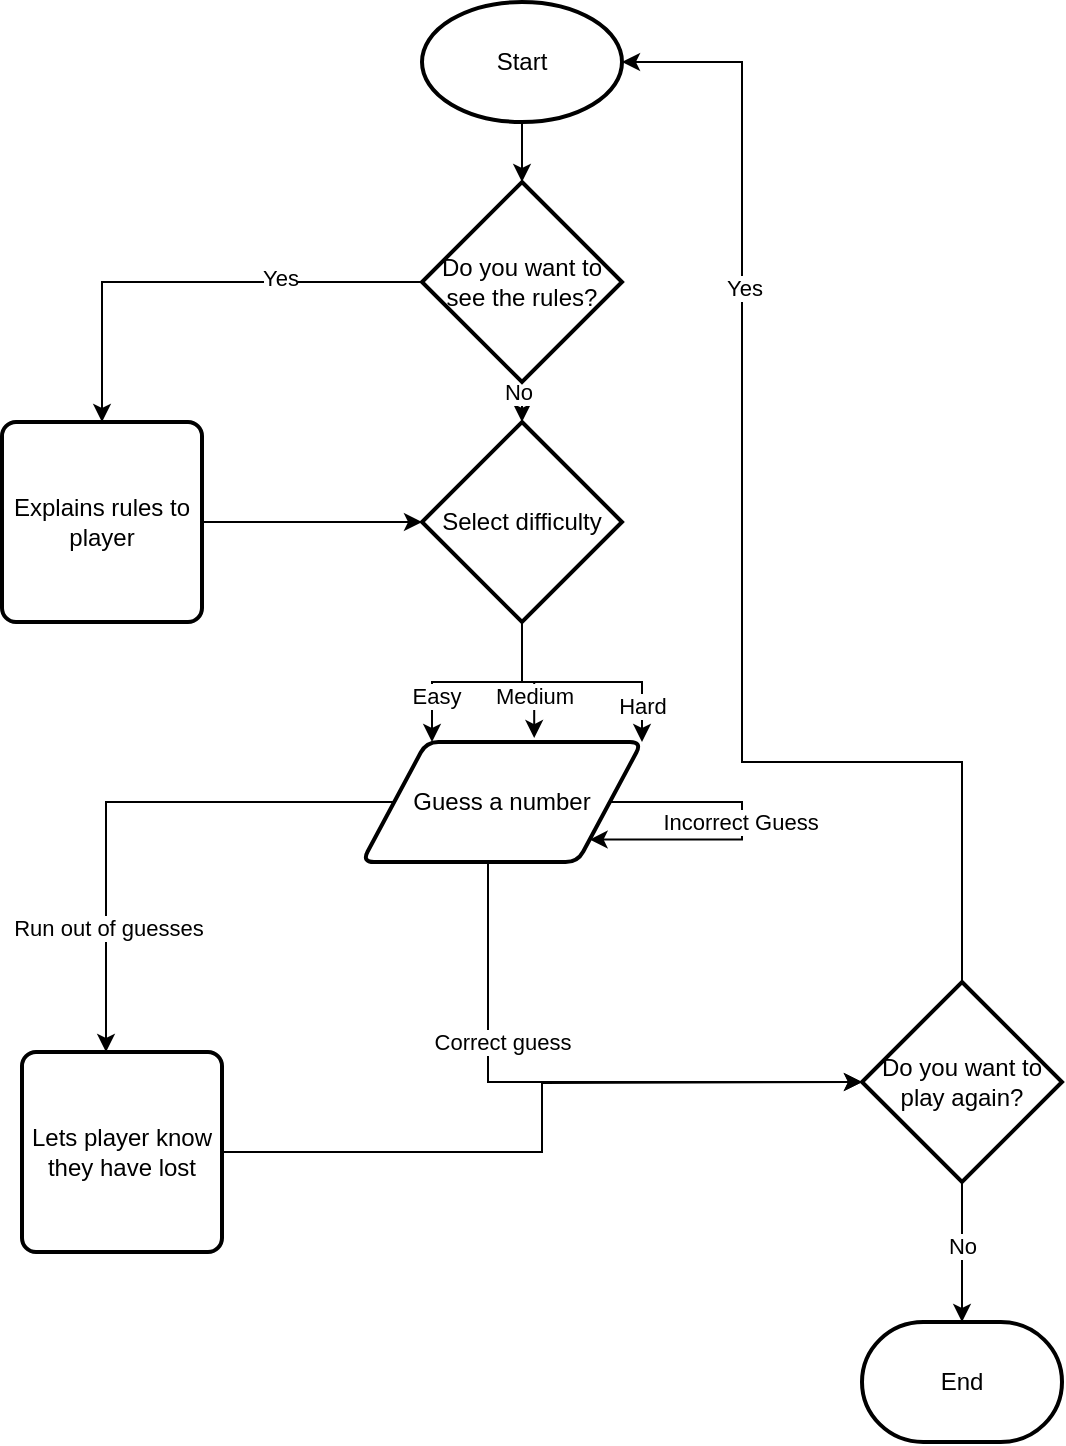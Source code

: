 <mxfile version="28.2.8">
  <diagram name="Page-1" id="tNHp3qSNPNm29JRAp-hn">
    <mxGraphModel dx="1034" dy="548" grid="1" gridSize="10" guides="1" tooltips="1" connect="1" arrows="1" fold="1" page="1" pageScale="1" pageWidth="827" pageHeight="1169" math="0" shadow="0">
      <root>
        <mxCell id="0" />
        <mxCell id="1" parent="0" />
        <mxCell id="7hEjAUORKdWWa-dkbvTh-3" value="" style="edgeStyle=orthogonalEdgeStyle;rounded=0;orthogonalLoop=1;jettySize=auto;html=1;" parent="1" source="7hEjAUORKdWWa-dkbvTh-1" target="7hEjAUORKdWWa-dkbvTh-2" edge="1">
          <mxGeometry relative="1" as="geometry" />
        </mxCell>
        <mxCell id="7hEjAUORKdWWa-dkbvTh-1" value="Start" style="strokeWidth=2;html=1;shape=mxgraph.flowchart.start_1;whiteSpace=wrap;" parent="1" vertex="1">
          <mxGeometry x="350" y="10" width="100" height="60" as="geometry" />
        </mxCell>
        <mxCell id="7hEjAUORKdWWa-dkbvTh-5" value="" style="edgeStyle=orthogonalEdgeStyle;rounded=0;orthogonalLoop=1;jettySize=auto;html=1;" parent="1" source="7hEjAUORKdWWa-dkbvTh-2" target="7hEjAUORKdWWa-dkbvTh-4" edge="1">
          <mxGeometry relative="1" as="geometry" />
        </mxCell>
        <mxCell id="7hEjAUORKdWWa-dkbvTh-7" value="No" style="edgeLabel;html=1;align=center;verticalAlign=middle;resizable=0;points=[];" parent="7hEjAUORKdWWa-dkbvTh-5" vertex="1" connectable="0">
          <mxGeometry x="0.5" y="-2" relative="1" as="geometry">
            <mxPoint as="offset" />
          </mxGeometry>
        </mxCell>
        <mxCell id="7hEjAUORKdWWa-dkbvTh-9" value="" style="edgeStyle=orthogonalEdgeStyle;rounded=0;orthogonalLoop=1;jettySize=auto;html=1;" parent="1" source="7hEjAUORKdWWa-dkbvTh-2" target="7hEjAUORKdWWa-dkbvTh-8" edge="1">
          <mxGeometry relative="1" as="geometry" />
        </mxCell>
        <mxCell id="7hEjAUORKdWWa-dkbvTh-13" value="Yes" style="edgeLabel;html=1;align=center;verticalAlign=middle;resizable=0;points=[];" parent="7hEjAUORKdWWa-dkbvTh-9" vertex="1" connectable="0">
          <mxGeometry x="-0.383" y="-2" relative="1" as="geometry">
            <mxPoint as="offset" />
          </mxGeometry>
        </mxCell>
        <mxCell id="7hEjAUORKdWWa-dkbvTh-2" value="Do you want to see the rules?" style="strokeWidth=2;html=1;shape=mxgraph.flowchart.decision;whiteSpace=wrap;" parent="1" vertex="1">
          <mxGeometry x="350" y="100" width="100" height="100" as="geometry" />
        </mxCell>
        <mxCell id="7hEjAUORKdWWa-dkbvTh-18" style="edgeStyle=orthogonalEdgeStyle;rounded=0;orthogonalLoop=1;jettySize=auto;html=1;exitX=0.5;exitY=1;exitDx=0;exitDy=0;exitPerimeter=0;entryX=0.25;entryY=0;entryDx=0;entryDy=0;" parent="1" source="7hEjAUORKdWWa-dkbvTh-4" target="7hEjAUORKdWWa-dkbvTh-14" edge="1">
          <mxGeometry relative="1" as="geometry" />
        </mxCell>
        <mxCell id="7hEjAUORKdWWa-dkbvTh-23" value="Easy" style="edgeLabel;html=1;align=center;verticalAlign=middle;resizable=0;points=[];" parent="7hEjAUORKdWWa-dkbvTh-18" vertex="1" connectable="0">
          <mxGeometry x="0.562" y="2" relative="1" as="geometry">
            <mxPoint as="offset" />
          </mxGeometry>
        </mxCell>
        <mxCell id="7hEjAUORKdWWa-dkbvTh-19" style="edgeStyle=orthogonalEdgeStyle;rounded=0;orthogonalLoop=1;jettySize=auto;html=1;entryX=1;entryY=0;entryDx=0;entryDy=0;" parent="1" source="7hEjAUORKdWWa-dkbvTh-4" target="7hEjAUORKdWWa-dkbvTh-14" edge="1">
          <mxGeometry relative="1" as="geometry" />
        </mxCell>
        <mxCell id="7hEjAUORKdWWa-dkbvTh-21" value="Hard" style="edgeLabel;html=1;align=center;verticalAlign=middle;resizable=0;points=[];" parent="7hEjAUORKdWWa-dkbvTh-19" vertex="1" connectable="0">
          <mxGeometry x="0.7" relative="1" as="geometry">
            <mxPoint as="offset" />
          </mxGeometry>
        </mxCell>
        <mxCell id="7hEjAUORKdWWa-dkbvTh-4" value="Select difficulty" style="strokeWidth=2;html=1;shape=mxgraph.flowchart.decision;whiteSpace=wrap;" parent="1" vertex="1">
          <mxGeometry x="350" y="220" width="100" height="100" as="geometry" />
        </mxCell>
        <mxCell id="7hEjAUORKdWWa-dkbvTh-12" style="edgeStyle=orthogonalEdgeStyle;rounded=0;orthogonalLoop=1;jettySize=auto;html=1;" parent="1" source="7hEjAUORKdWWa-dkbvTh-8" target="7hEjAUORKdWWa-dkbvTh-4" edge="1">
          <mxGeometry relative="1" as="geometry" />
        </mxCell>
        <mxCell id="7hEjAUORKdWWa-dkbvTh-8" value="Explains rules to player" style="rounded=1;whiteSpace=wrap;html=1;absoluteArcSize=1;arcSize=14;strokeWidth=2;" parent="1" vertex="1">
          <mxGeometry x="140" y="220" width="100" height="100" as="geometry" />
        </mxCell>
        <mxCell id="7hEjAUORKdWWa-dkbvTh-14" value="Guess a number" style="shape=parallelogram;html=1;strokeWidth=2;perimeter=parallelogramPerimeter;whiteSpace=wrap;rounded=1;arcSize=12;size=0.23;" parent="1" vertex="1">
          <mxGeometry x="320" y="380" width="140" height="60" as="geometry" />
        </mxCell>
        <mxCell id="7hEjAUORKdWWa-dkbvTh-20" style="edgeStyle=orthogonalEdgeStyle;rounded=0;orthogonalLoop=1;jettySize=auto;html=1;entryX=0.615;entryY=-0.033;entryDx=0;entryDy=0;entryPerimeter=0;" parent="1" source="7hEjAUORKdWWa-dkbvTh-4" target="7hEjAUORKdWWa-dkbvTh-14" edge="1">
          <mxGeometry relative="1" as="geometry" />
        </mxCell>
        <mxCell id="7hEjAUORKdWWa-dkbvTh-22" value="Medium" style="edgeLabel;html=1;align=center;verticalAlign=middle;resizable=0;points=[];" parent="7hEjAUORKdWWa-dkbvTh-20" vertex="1" connectable="0">
          <mxGeometry x="0.344" relative="1" as="geometry">
            <mxPoint as="offset" />
          </mxGeometry>
        </mxCell>
        <mxCell id="7hEjAUORKdWWa-dkbvTh-25" value="Do you want to play again?" style="strokeWidth=2;html=1;shape=mxgraph.flowchart.decision;whiteSpace=wrap;" parent="1" vertex="1">
          <mxGeometry x="570" y="500" width="100" height="100" as="geometry" />
        </mxCell>
        <mxCell id="7hEjAUORKdWWa-dkbvTh-27" style="edgeStyle=orthogonalEdgeStyle;rounded=0;orthogonalLoop=1;jettySize=auto;html=1;entryX=1;entryY=0.5;entryDx=0;entryDy=0;entryPerimeter=0;" parent="1" source="7hEjAUORKdWWa-dkbvTh-25" target="7hEjAUORKdWWa-dkbvTh-1" edge="1">
          <mxGeometry relative="1" as="geometry">
            <mxPoint x="480" y="150" as="targetPoint" />
            <Array as="points">
              <mxPoint x="620" y="390" />
              <mxPoint x="510" y="390" />
              <mxPoint x="510" y="40" />
            </Array>
          </mxGeometry>
        </mxCell>
        <mxCell id="7hEjAUORKdWWa-dkbvTh-31" value="Yes" style="edgeLabel;html=1;align=center;verticalAlign=middle;resizable=0;points=[];" parent="7hEjAUORKdWWa-dkbvTh-27" vertex="1" connectable="0">
          <mxGeometry x="0.45" y="-1" relative="1" as="geometry">
            <mxPoint as="offset" />
          </mxGeometry>
        </mxCell>
        <mxCell id="7hEjAUORKdWWa-dkbvTh-28" style="edgeStyle=orthogonalEdgeStyle;rounded=0;orthogonalLoop=1;jettySize=auto;html=1;entryX=0;entryY=0.5;entryDx=0;entryDy=0;entryPerimeter=0;exitX=0.45;exitY=0.983;exitDx=0;exitDy=0;exitPerimeter=0;" parent="1" source="7hEjAUORKdWWa-dkbvTh-14" target="7hEjAUORKdWWa-dkbvTh-25" edge="1">
          <mxGeometry relative="1" as="geometry" />
        </mxCell>
        <mxCell id="7hEjAUORKdWWa-dkbvTh-32" value="Correct guess" style="edgeLabel;html=1;align=center;verticalAlign=middle;resizable=0;points=[];" parent="7hEjAUORKdWWa-dkbvTh-28" vertex="1" connectable="0">
          <mxGeometry x="-0.161" y="3" relative="1" as="geometry">
            <mxPoint x="-7" y="-17" as="offset" />
          </mxGeometry>
        </mxCell>
        <mxCell id="7hEjAUORKdWWa-dkbvTh-29" value="End" style="strokeWidth=2;html=1;shape=mxgraph.flowchart.terminator;whiteSpace=wrap;" parent="1" vertex="1">
          <mxGeometry x="570" y="670" width="100" height="60" as="geometry" />
        </mxCell>
        <mxCell id="7hEjAUORKdWWa-dkbvTh-30" style="edgeStyle=orthogonalEdgeStyle;rounded=0;orthogonalLoop=1;jettySize=auto;html=1;entryX=0.5;entryY=0;entryDx=0;entryDy=0;entryPerimeter=0;" parent="1" source="7hEjAUORKdWWa-dkbvTh-25" target="7hEjAUORKdWWa-dkbvTh-29" edge="1">
          <mxGeometry relative="1" as="geometry" />
        </mxCell>
        <mxCell id="7hEjAUORKdWWa-dkbvTh-34" value="No" style="edgeLabel;html=1;align=center;verticalAlign=middle;resizable=0;points=[];" parent="7hEjAUORKdWWa-dkbvTh-30" vertex="1" connectable="0">
          <mxGeometry x="-0.086" relative="1" as="geometry">
            <mxPoint as="offset" />
          </mxGeometry>
        </mxCell>
        <mxCell id="7hEjAUORKdWWa-dkbvTh-38" style="edgeStyle=orthogonalEdgeStyle;rounded=0;orthogonalLoop=1;jettySize=auto;html=1;" parent="1" source="7hEjAUORKdWWa-dkbvTh-35" edge="1">
          <mxGeometry relative="1" as="geometry">
            <mxPoint x="570" y="550" as="targetPoint" />
          </mxGeometry>
        </mxCell>
        <mxCell id="7hEjAUORKdWWa-dkbvTh-35" value="Lets player know they have lost" style="rounded=1;whiteSpace=wrap;html=1;absoluteArcSize=1;arcSize=14;strokeWidth=2;" parent="1" vertex="1">
          <mxGeometry x="150" y="535" width="100" height="100" as="geometry" />
        </mxCell>
        <mxCell id="7hEjAUORKdWWa-dkbvTh-36" style="edgeStyle=orthogonalEdgeStyle;rounded=0;orthogonalLoop=1;jettySize=auto;html=1;entryX=0.42;entryY=0;entryDx=0;entryDy=0;entryPerimeter=0;" parent="1" source="7hEjAUORKdWWa-dkbvTh-14" target="7hEjAUORKdWWa-dkbvTh-35" edge="1">
          <mxGeometry relative="1" as="geometry" />
        </mxCell>
        <mxCell id="7hEjAUORKdWWa-dkbvTh-37" value="Run out of guesses" style="edgeLabel;html=1;align=center;verticalAlign=middle;resizable=0;points=[];" parent="7hEjAUORKdWWa-dkbvTh-36" vertex="1" connectable="0">
          <mxGeometry x="0.539" y="1" relative="1" as="geometry">
            <mxPoint as="offset" />
          </mxGeometry>
        </mxCell>
        <mxCell id="7hEjAUORKdWWa-dkbvTh-40" style="edgeStyle=orthogonalEdgeStyle;rounded=0;orthogonalLoop=1;jettySize=auto;html=1;elbow=vertical;entryX=1;entryY=1;entryDx=0;entryDy=0;" parent="1" source="7hEjAUORKdWWa-dkbvTh-14" target="7hEjAUORKdWWa-dkbvTh-14" edge="1">
          <mxGeometry relative="1" as="geometry">
            <Array as="points">
              <mxPoint x="510" y="410" />
            </Array>
          </mxGeometry>
        </mxCell>
        <mxCell id="7hEjAUORKdWWa-dkbvTh-41" value="Incorrect Guess" style="edgeLabel;html=1;align=center;verticalAlign=middle;resizable=0;points=[];" parent="7hEjAUORKdWWa-dkbvTh-40" vertex="1" connectable="0">
          <mxGeometry x="-0.055" y="-1" relative="1" as="geometry">
            <mxPoint as="offset" />
          </mxGeometry>
        </mxCell>
      </root>
    </mxGraphModel>
  </diagram>
</mxfile>
